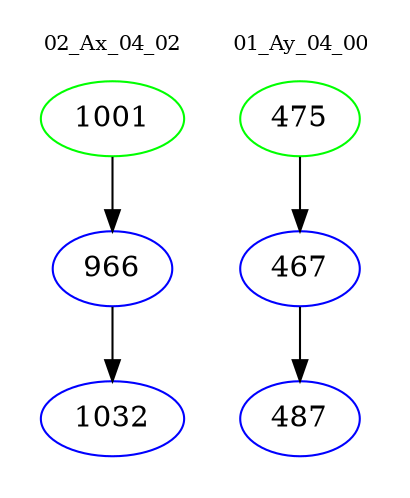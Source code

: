 digraph{
subgraph cluster_0 {
color = white
label = "02_Ax_04_02";
fontsize=10;
T0_1001 [label="1001", color="green"]
T0_1001 -> T0_966 [color="black"]
T0_966 [label="966", color="blue"]
T0_966 -> T0_1032 [color="black"]
T0_1032 [label="1032", color="blue"]
}
subgraph cluster_1 {
color = white
label = "01_Ay_04_00";
fontsize=10;
T1_475 [label="475", color="green"]
T1_475 -> T1_467 [color="black"]
T1_467 [label="467", color="blue"]
T1_467 -> T1_487 [color="black"]
T1_487 [label="487", color="blue"]
}
}
